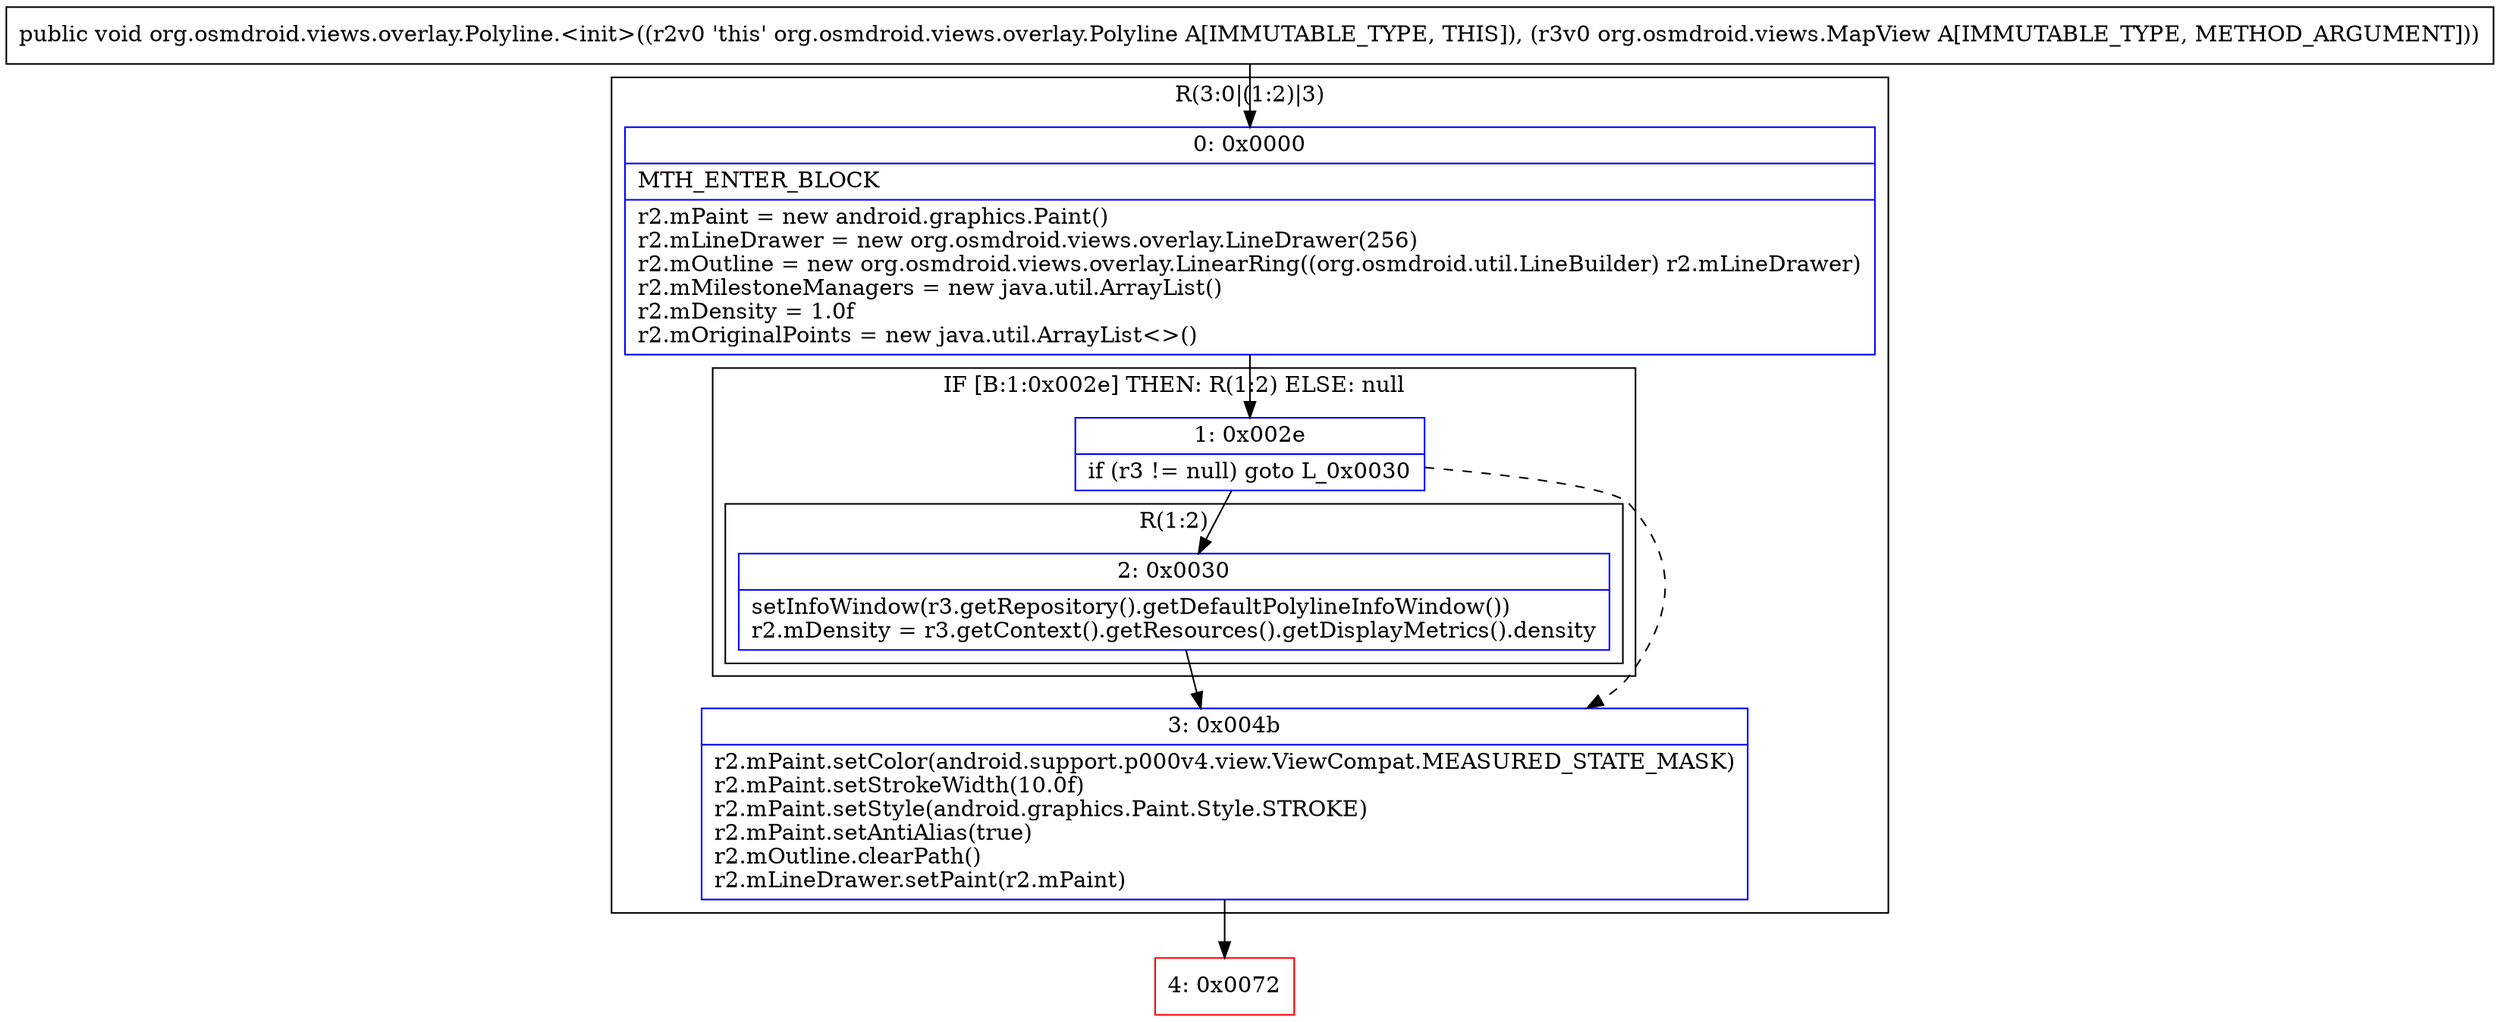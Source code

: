 digraph "CFG fororg.osmdroid.views.overlay.Polyline.\<init\>(Lorg\/osmdroid\/views\/MapView;)V" {
subgraph cluster_Region_540825317 {
label = "R(3:0|(1:2)|3)";
node [shape=record,color=blue];
Node_0 [shape=record,label="{0\:\ 0x0000|MTH_ENTER_BLOCK\l|r2.mPaint = new android.graphics.Paint()\lr2.mLineDrawer = new org.osmdroid.views.overlay.LineDrawer(256)\lr2.mOutline = new org.osmdroid.views.overlay.LinearRing((org.osmdroid.util.LineBuilder) r2.mLineDrawer)\lr2.mMilestoneManagers = new java.util.ArrayList()\lr2.mDensity = 1.0f\lr2.mOriginalPoints = new java.util.ArrayList\<\>()\l}"];
subgraph cluster_IfRegion_901567200 {
label = "IF [B:1:0x002e] THEN: R(1:2) ELSE: null";
node [shape=record,color=blue];
Node_1 [shape=record,label="{1\:\ 0x002e|if (r3 != null) goto L_0x0030\l}"];
subgraph cluster_Region_566578666 {
label = "R(1:2)";
node [shape=record,color=blue];
Node_2 [shape=record,label="{2\:\ 0x0030|setInfoWindow(r3.getRepository().getDefaultPolylineInfoWindow())\lr2.mDensity = r3.getContext().getResources().getDisplayMetrics().density\l}"];
}
}
Node_3 [shape=record,label="{3\:\ 0x004b|r2.mPaint.setColor(android.support.p000v4.view.ViewCompat.MEASURED_STATE_MASK)\lr2.mPaint.setStrokeWidth(10.0f)\lr2.mPaint.setStyle(android.graphics.Paint.Style.STROKE)\lr2.mPaint.setAntiAlias(true)\lr2.mOutline.clearPath()\lr2.mLineDrawer.setPaint(r2.mPaint)\l}"];
}
Node_4 [shape=record,color=red,label="{4\:\ 0x0072}"];
MethodNode[shape=record,label="{public void org.osmdroid.views.overlay.Polyline.\<init\>((r2v0 'this' org.osmdroid.views.overlay.Polyline A[IMMUTABLE_TYPE, THIS]), (r3v0 org.osmdroid.views.MapView A[IMMUTABLE_TYPE, METHOD_ARGUMENT])) }"];
MethodNode -> Node_0;
Node_0 -> Node_1;
Node_1 -> Node_2;
Node_1 -> Node_3[style=dashed];
Node_2 -> Node_3;
Node_3 -> Node_4;
}

